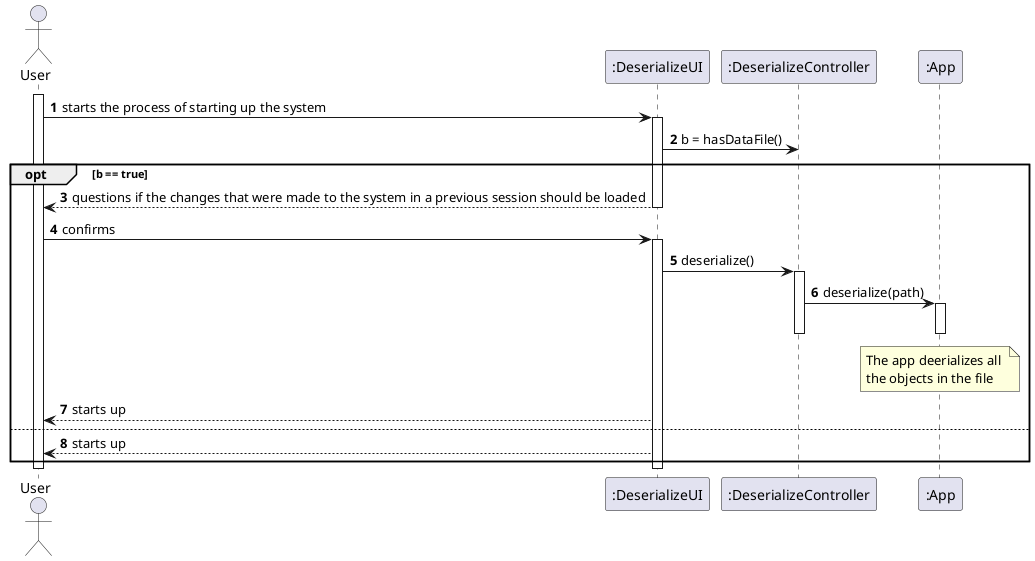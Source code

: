 @startuml SD
autonumber
actor "User" as U
participant ":DeserializeUI" as ui
participant ":DeserializeController" as ctr
participant ":App" as app

activate U
        U -> ui : starts the process of starting up the system
        activate ui
                ui -> ctr : b = hasDataFile()
                opt b == true
                                ui --> U : questions if the changes that were made to the system in a previous session should be loaded
                        deactivate ui
                        U -> ui : confirms
                        activate ui
                                ui -> ctr : deserialize()
                                activate ctr
                                        ctr -> app : deserialize(path)
                                        activate app
                                                note over app : The app deerializes all \nthe objects in the file
                                        deactivate app
                                deactivate ctr
                                ui --> U : starts up
                else
                        ui --> U : starts up
                end
        deactivate ui
deactivate U

@enduml